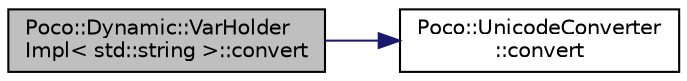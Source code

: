 digraph "Poco::Dynamic::VarHolderImpl&lt; std::string &gt;::convert"
{
 // LATEX_PDF_SIZE
  edge [fontname="Helvetica",fontsize="10",labelfontname="Helvetica",labelfontsize="10"];
  node [fontname="Helvetica",fontsize="10",shape=record];
  rankdir="LR";
  Node1 [label="Poco::Dynamic::VarHolder\lImpl\< std::string \>::convert",height=0.2,width=0.4,color="black", fillcolor="grey75", style="filled", fontcolor="black",tooltip=" "];
  Node1 -> Node2 [color="midnightblue",fontsize="10",style="solid",fontname="Helvetica"];
  Node2 [label="Poco::UnicodeConverter\l::convert",height=0.2,width=0.4,color="black", fillcolor="white", style="filled",URL="$classPoco_1_1UnicodeConverter.html#a08f037041929c1fead0bff0a809b461d",tooltip=" "];
}
